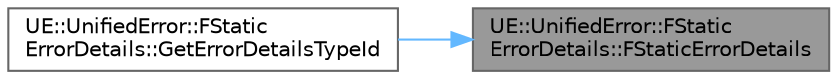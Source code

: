 digraph "UE::UnifiedError::FStaticErrorDetails::FStaticErrorDetails"
{
 // INTERACTIVE_SVG=YES
 // LATEX_PDF_SIZE
  bgcolor="transparent";
  edge [fontname=Helvetica,fontsize=10,labelfontname=Helvetica,labelfontsize=10];
  node [fontname=Helvetica,fontsize=10,shape=box,height=0.2,width=0.4];
  rankdir="RL";
  Node1 [id="Node000001",label="UE::UnifiedError::FStatic\lErrorDetails::FStaticErrorDetails",height=0.2,width=0.4,color="gray40", fillcolor="grey60", style="filled", fontcolor="black",tooltip=" "];
  Node1 -> Node2 [id="edge1_Node000001_Node000002",dir="back",color="steelblue1",style="solid",tooltip=" "];
  Node2 [id="Node000002",label="UE::UnifiedError::FStatic\lErrorDetails::GetErrorDetailsTypeId",height=0.2,width=0.4,color="grey40", fillcolor="white", style="filled",URL="$da/d0c/classUE_1_1UnifiedError_1_1FStaticErrorDetails.html#a6d85e6370de6fd1c674462ba660af89f",tooltip="GetErrorDetialsTypeId; Simple type information for error details, generated using hash of details nam..."];
}
